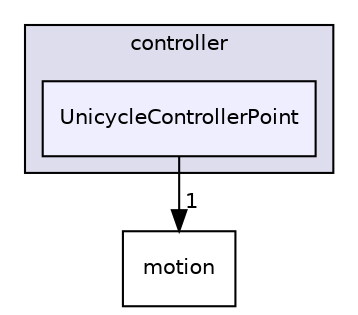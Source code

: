 digraph "/root/scrimmage/scrimmage/include/scrimmage/plugins/controller/UnicycleControllerPoint" {
  compound=true
  node [ fontsize="10", fontname="Helvetica"];
  edge [ labelfontsize="10", labelfontname="Helvetica"];
  subgraph clusterdir_da9620d34cca5c42773312c818662e06 {
    graph [ bgcolor="#ddddee", pencolor="black", label="controller" fontname="Helvetica", fontsize="10", URL="dir_da9620d34cca5c42773312c818662e06.html"]
  dir_01f87033a2ef934637b502976c190a0f [shape=box, label="UnicycleControllerPoint", style="filled", fillcolor="#eeeeff", pencolor="black", URL="dir_01f87033a2ef934637b502976c190a0f.html"];
  }
  dir_225ac9950e75cf8b57b2a00ffecc8137 [shape=box label="motion" URL="dir_225ac9950e75cf8b57b2a00ffecc8137.html"];
  dir_01f87033a2ef934637b502976c190a0f->dir_225ac9950e75cf8b57b2a00ffecc8137 [headlabel="1", labeldistance=1.5 headhref="dir_000080_000012.html"];
}
